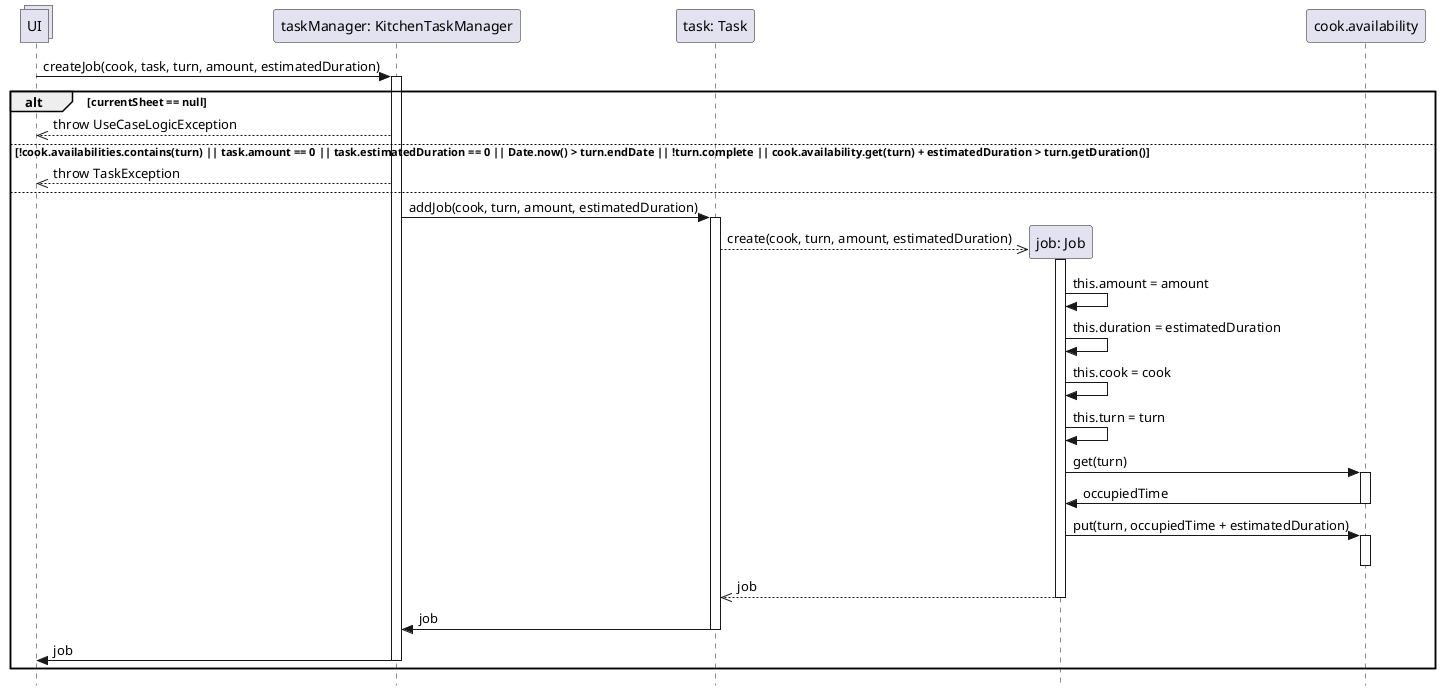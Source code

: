 @startuml Operazione 6
skinparam Style strictuml

collections UI

participant "taskManager: KitchenTaskManager" as tm
UI -> tm: createJob(cook, task, turn, amount, estimatedDuration)
activate tm

participant "task: Task" as task

alt currentSheet == null
    UI <<-- tm: throw UseCaseLogicException
else !cook.availabilities.contains(turn) || task.amount == 0 || task.estimatedDuration == 0 || Date.now() > turn.endDate || !turn.complete || cook.availability.get(turn) + estimatedDuration > turn.getDuration()
    UI <<-- tm: throw TaskException
else

    tm -> task: addJob(cook, turn, amount, estimatedDuration)
    activate task

    participant "job: Job" as job
    task -->> job**: create(cook, turn, amount, estimatedDuration)

    activate job
    job -> job: this.amount = amount
    job -> job: this.duration = estimatedDuration
    job -> job: this.cook = cook
    job -> job: this.turn = turn
    

    participant "cook.availability" as ca
    job -> ca: get(turn)
    activate ca
    job <- ca: occupiedTime
    deactivate ca

    job -> ca: put(turn, occupiedTime + estimatedDuration)
    activate ca
    deactivate ca

    return job

    tm <- task: job
    deactivate task

    UI <- tm: job
    deactivate tm
    
end

@enduml